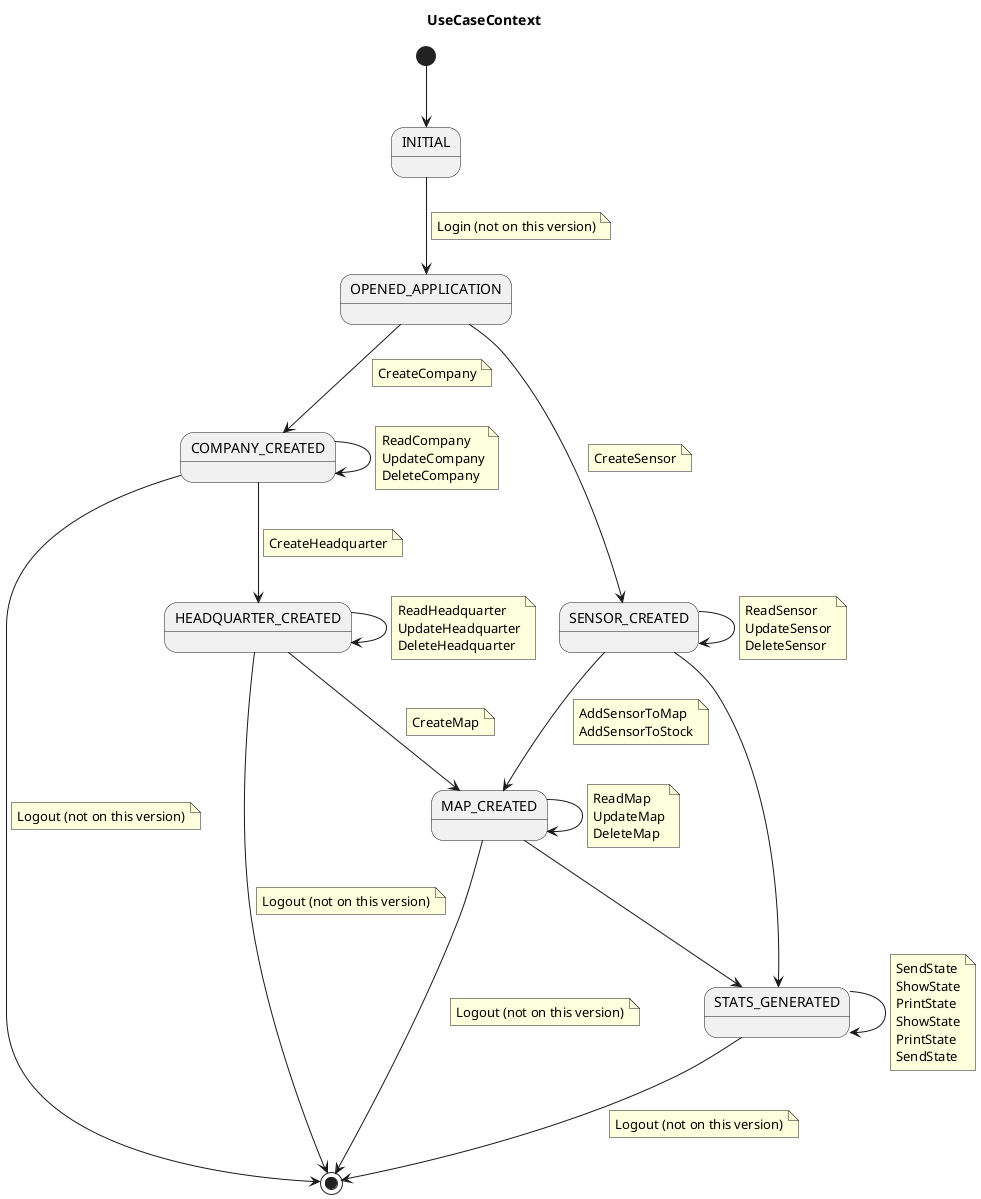 @startuml
title UseCaseContext

state INITIAL
state OPENED_APPLICATION
state COMPANY_CREATED
state HEADQUARTER_CREATED
state MAP_CREATED
state SENSOR_CREATED
state STATS_GENERATED

[*] --> INITIAL

INITIAL --> OPENED_APPLICATION
note on link
    Login (not on this version)
end note

OPENED_APPLICATION --> COMPANY_CREATED
    note on link
        CreateCompany
    end note
COMPANY_CREATED --> COMPANY_CREATED
note on link
    ReadCompany
    UpdateCompany
    DeleteCompany
end note

COMPANY_CREATED --> HEADQUARTER_CREATED
    note on link
        CreateHeadquarter
    end note

HEADQUARTER_CREATED --> HEADQUARTER_CREATED
    note on link
        ReadHeadquarter
        UpdateHeadquarter
        DeleteHeadquarter
    end note

HEADQUARTER_CREATED --> MAP_CREATED
    note on link
        CreateMap
    end note

MAP_CREATED --> MAP_CREATED
    note on link
        ReadMap
        UpdateMap
        DeleteMap
    end note

MAP_CREATED --> STATS_GENERATED

OPENED_APPLICATION --> SENSOR_CREATED
    note on link
        CreateSensor
    end note

SENSOR_CREATED --> SENSOR_CREATED
    note on link
        ReadSensor
        UpdateSensor
        DeleteSensor
    end note

COMPANY_CREATED --> [*]
      note on link
          Logout (not on this version)
      end note

HEADQUARTER_CREATED --> [*]
      note on link
          Logout (not on this version)
      end note

MAP_CREATED --> [*]
      note on link
          Logout (not on this version)
      end note

SENSOR_CREATED --> STATS_GENERATED
'       note on link
'           ShowState
'           PrintState
'           SendState'
'       end note


SENSOR_CREATED --> MAP_CREATED
    note on link
        AddSensorToMap
        AddSensorToStock
    end note

STATS_GENERATED --> STATS_GENERATED
    note on link
        SendState
        ShowState
        PrintState
        ShowState
        PrintState
        SendState
    end note

STATS_GENERATED --> [*]
      note on link
          Logout (not on this version)
      end note
@enduml